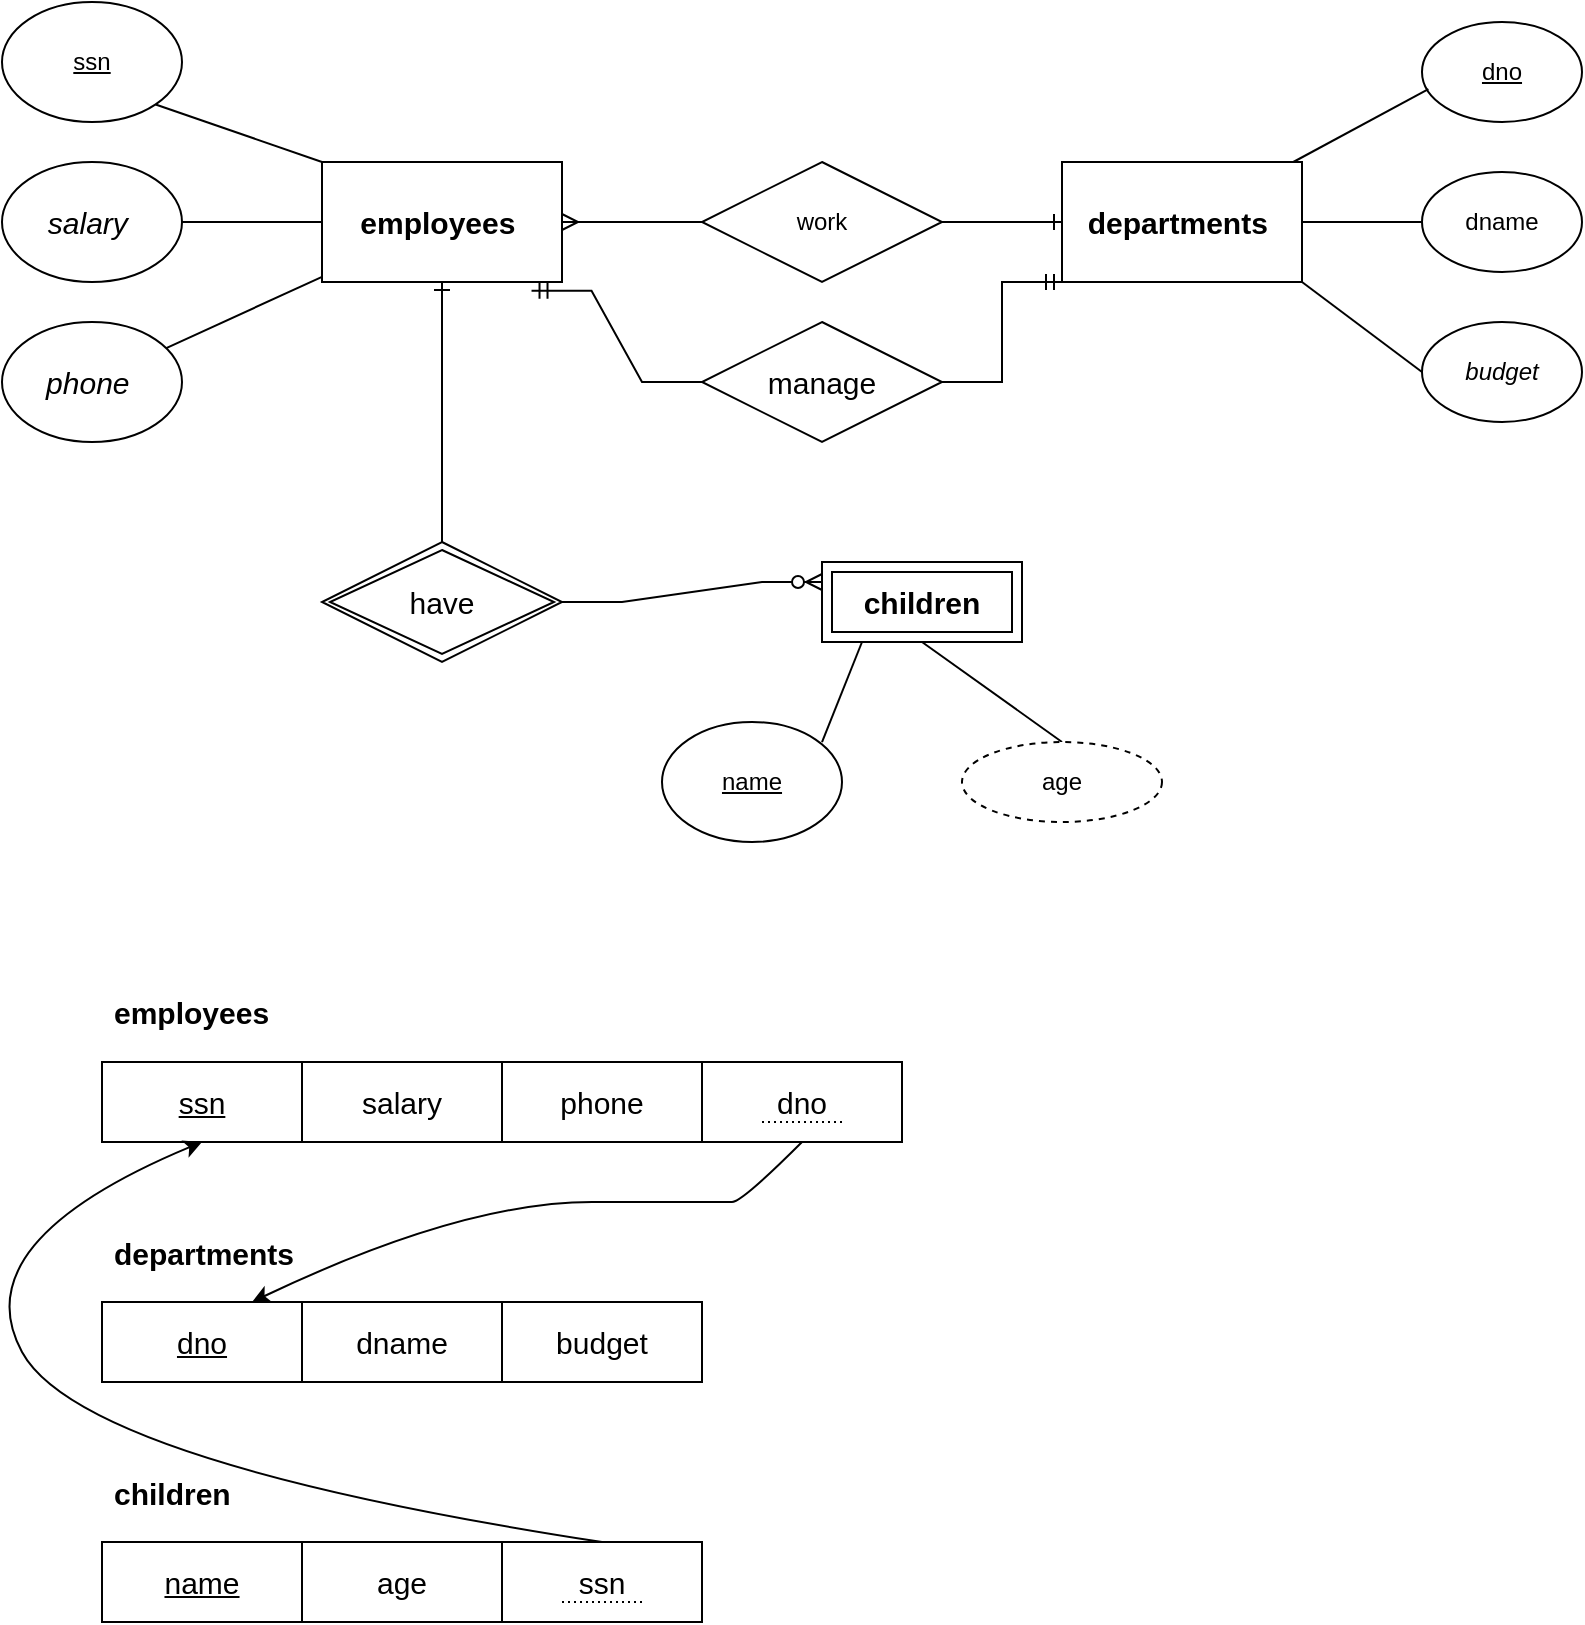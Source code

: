 <mxfile version="20.2.7" type="github" pages="2">
  <diagram id="R2lEEEUBdFMjLlhIrx00" name="ex1">
    <mxGraphModel dx="994" dy="564" grid="1" gridSize="10" guides="1" tooltips="1" connect="1" arrows="1" fold="1" page="1" pageScale="1" pageWidth="850" pageHeight="1100" math="0" shadow="0" extFonts="Permanent Marker^https://fonts.googleapis.com/css?family=Permanent+Marker">
      <root>
        <mxCell id="0" />
        <mxCell id="1" parent="0" />
        <mxCell id="hV3xY0OW3KjCZ-4YezjG-1" value="&lt;span style=&quot;box-sizing: inherit; font-weight: 700; font-family: Muli, sans-serif; font-size: 15px; text-align: justify; background-color: rgb(255, 255, 255);&quot;&gt;employees&lt;/span&gt;&lt;span style=&quot;font-family: Muli, sans-serif; font-size: 15px; text-align: justify; background-color: rgb(255, 255, 255);&quot;&gt;&amp;nbsp;&lt;/span&gt;" style="rounded=0;whiteSpace=wrap;html=1;" parent="1" vertex="1">
          <mxGeometry x="190" y="110" width="120" height="60" as="geometry" />
        </mxCell>
        <mxCell id="hV3xY0OW3KjCZ-4YezjG-2" value="&lt;em style=&quot;box-sizing: inherit; font-family: Muli, sans-serif; font-size: 15px; text-align: justify; background-color: rgb(255, 255, 255);&quot;&gt;salary&amp;nbsp;&lt;/em&gt;" style="ellipse;whiteSpace=wrap;html=1;" parent="1" vertex="1">
          <mxGeometry x="30" y="110" width="90" height="60" as="geometry" />
        </mxCell>
        <mxCell id="hV3xY0OW3KjCZ-4YezjG-3" value="&lt;u&gt;ssn&lt;/u&gt;" style="ellipse;whiteSpace=wrap;html=1;" parent="1" vertex="1">
          <mxGeometry x="30" y="30" width="90" height="60" as="geometry" />
        </mxCell>
        <mxCell id="hV3xY0OW3KjCZ-4YezjG-4" value="&lt;em style=&quot;box-sizing: inherit; font-family: Muli, sans-serif; font-size: 15px; text-align: justify; background-color: rgb(255, 255, 255);&quot;&gt;phone&amp;nbsp;&lt;/em&gt;" style="ellipse;whiteSpace=wrap;html=1;" parent="1" vertex="1">
          <mxGeometry x="30" y="190" width="90" height="60" as="geometry" />
        </mxCell>
        <mxCell id="hV3xY0OW3KjCZ-4YezjG-10" value="&lt;span style=&quot;box-sizing: inherit; font-weight: 700; font-family: Muli, sans-serif; font-size: 15px; text-align: justify; background-color: rgb(255, 255, 255);&quot;&gt;departments&lt;/span&gt;&lt;em style=&quot;box-sizing: inherit; font-family: Muli, sans-serif; font-size: 15px; text-align: justify; background-color: rgb(255, 255, 255);&quot;&gt;&amp;nbsp;&lt;/em&gt;" style="rounded=0;whiteSpace=wrap;html=1;" parent="1" vertex="1">
          <mxGeometry x="560" y="110" width="120" height="60" as="geometry" />
        </mxCell>
        <mxCell id="hV3xY0OW3KjCZ-4YezjG-11" value="&lt;u&gt;dno&lt;/u&gt;" style="ellipse;whiteSpace=wrap;html=1;" parent="1" vertex="1">
          <mxGeometry x="740" y="40" width="80" height="50" as="geometry" />
        </mxCell>
        <mxCell id="hV3xY0OW3KjCZ-4YezjG-12" value="dname" style="ellipse;whiteSpace=wrap;html=1;" parent="1" vertex="1">
          <mxGeometry x="740" y="115" width="80" height="50" as="geometry" />
        </mxCell>
        <mxCell id="hV3xY0OW3KjCZ-4YezjG-13" value="&lt;em style=&quot;box-sizing: inherit; font-family: Muli, sans-serif; text-align: justify; background-color: rgb(255, 255, 255);&quot;&gt;&lt;font style=&quot;font-size: 12px;&quot;&gt;budget&lt;/font&gt;&lt;/em&gt;" style="ellipse;whiteSpace=wrap;html=1;" parent="1" vertex="1">
          <mxGeometry x="740" y="190" width="80" height="50" as="geometry" />
        </mxCell>
        <mxCell id="hV3xY0OW3KjCZ-4YezjG-14" value="" style="endArrow=none;html=1;rounded=0;exitX=1;exitY=1;exitDx=0;exitDy=0;entryX=0;entryY=0;entryDx=0;entryDy=0;" parent="1" source="hV3xY0OW3KjCZ-4YezjG-3" target="hV3xY0OW3KjCZ-4YezjG-1" edge="1">
          <mxGeometry width="50" height="50" relative="1" as="geometry">
            <mxPoint x="160" y="130" as="sourcePoint" />
            <mxPoint x="210" y="80" as="targetPoint" />
          </mxGeometry>
        </mxCell>
        <mxCell id="hV3xY0OW3KjCZ-4YezjG-15" value="" style="endArrow=none;html=1;rounded=0;exitX=1;exitY=0.5;exitDx=0;exitDy=0;entryX=0;entryY=0.5;entryDx=0;entryDy=0;" parent="1" source="hV3xY0OW3KjCZ-4YezjG-2" target="hV3xY0OW3KjCZ-4YezjG-1" edge="1">
          <mxGeometry width="50" height="50" relative="1" as="geometry">
            <mxPoint x="380" y="310" as="sourcePoint" />
            <mxPoint x="430" y="260" as="targetPoint" />
          </mxGeometry>
        </mxCell>
        <mxCell id="hV3xY0OW3KjCZ-4YezjG-16" value="" style="endArrow=none;html=1;rounded=0;" parent="1" source="hV3xY0OW3KjCZ-4YezjG-4" target="hV3xY0OW3KjCZ-4YezjG-1" edge="1">
          <mxGeometry width="50" height="50" relative="1" as="geometry">
            <mxPoint x="380" y="310" as="sourcePoint" />
            <mxPoint x="430" y="260" as="targetPoint" />
          </mxGeometry>
        </mxCell>
        <mxCell id="hV3xY0OW3KjCZ-4YezjG-17" value="" style="endArrow=none;html=1;rounded=0;entryX=0.04;entryY=0.672;entryDx=0;entryDy=0;entryPerimeter=0;" parent="1" source="hV3xY0OW3KjCZ-4YezjG-10" target="hV3xY0OW3KjCZ-4YezjG-11" edge="1">
          <mxGeometry width="50" height="50" relative="1" as="geometry">
            <mxPoint x="380" y="310" as="sourcePoint" />
            <mxPoint x="430" y="260" as="targetPoint" />
          </mxGeometry>
        </mxCell>
        <mxCell id="hV3xY0OW3KjCZ-4YezjG-18" value="" style="endArrow=none;html=1;rounded=0;entryX=1;entryY=0.5;entryDx=0;entryDy=0;exitX=0;exitY=0.5;exitDx=0;exitDy=0;" parent="1" source="hV3xY0OW3KjCZ-4YezjG-12" target="hV3xY0OW3KjCZ-4YezjG-10" edge="1">
          <mxGeometry width="50" height="50" relative="1" as="geometry">
            <mxPoint x="380" y="310" as="sourcePoint" />
            <mxPoint x="430" y="260" as="targetPoint" />
          </mxGeometry>
        </mxCell>
        <mxCell id="hV3xY0OW3KjCZ-4YezjG-19" value="" style="endArrow=none;html=1;rounded=0;exitX=1;exitY=1;exitDx=0;exitDy=0;entryX=0;entryY=0.5;entryDx=0;entryDy=0;" parent="1" source="hV3xY0OW3KjCZ-4YezjG-10" target="hV3xY0OW3KjCZ-4YezjG-13" edge="1">
          <mxGeometry width="50" height="50" relative="1" as="geometry">
            <mxPoint x="380" y="310" as="sourcePoint" />
            <mxPoint x="430" y="260" as="targetPoint" />
          </mxGeometry>
        </mxCell>
        <mxCell id="hV3xY0OW3KjCZ-4YezjG-24" value="&lt;u&gt;name&lt;/u&gt;" style="ellipse;whiteSpace=wrap;html=1;fontSize=12;" parent="1" vertex="1">
          <mxGeometry x="360" y="390" width="90" height="60" as="geometry" />
        </mxCell>
        <mxCell id="hV3xY0OW3KjCZ-4YezjG-27" value="" style="endArrow=none;html=1;rounded=0;fontSize=12;exitX=0.889;exitY=0.167;exitDx=0;exitDy=0;exitPerimeter=0;entryX=0.25;entryY=1;entryDx=0;entryDy=0;" parent="1" source="hV3xY0OW3KjCZ-4YezjG-24" edge="1">
          <mxGeometry width="50" height="50" relative="1" as="geometry">
            <mxPoint x="310" y="390" as="sourcePoint" />
            <mxPoint x="460" y="350" as="targetPoint" />
          </mxGeometry>
        </mxCell>
        <mxCell id="hV3xY0OW3KjCZ-4YezjG-28" value="" style="endArrow=none;html=1;rounded=0;fontSize=12;entryX=0.5;entryY=1;entryDx=0;entryDy=0;exitX=0.5;exitY=0;exitDx=0;exitDy=0;" parent="1" source="hV3xY0OW3KjCZ-4YezjG-32" edge="1">
          <mxGeometry width="50" height="50" relative="1" as="geometry">
            <mxPoint x="412.86" y="380.034" as="sourcePoint" />
            <mxPoint x="490" y="350" as="targetPoint" />
          </mxGeometry>
        </mxCell>
        <mxCell id="hV3xY0OW3KjCZ-4YezjG-32" value="age" style="ellipse;whiteSpace=wrap;html=1;align=center;dashed=1;fontSize=12;" parent="1" vertex="1">
          <mxGeometry x="510" y="400" width="100" height="40" as="geometry" />
        </mxCell>
        <mxCell id="9aeVvAgDVQ5U01HIMGX4-3" value="&lt;font style=&quot;vertical-align: inherit;&quot;&gt;&lt;font style=&quot;vertical-align: inherit;&quot;&gt;work&lt;/font&gt;&lt;/font&gt;" style="shape=rhombus;perimeter=rhombusPerimeter;whiteSpace=wrap;html=1;align=center;" parent="1" vertex="1">
          <mxGeometry x="380" y="110" width="120" height="60" as="geometry" />
        </mxCell>
        <mxCell id="9aeVvAgDVQ5U01HIMGX4-12" value="" style="edgeStyle=entityRelationEdgeStyle;fontSize=12;html=1;endArrow=ERzeroToMany;endFill=1;rounded=0;exitX=1;exitY=0.5;exitDx=0;exitDy=0;entryX=0;entryY=0.25;entryDx=0;entryDy=0;" parent="1" target="9aeVvAgDVQ5U01HIMGX4-20" edge="1">
          <mxGeometry width="100" height="100" relative="1" as="geometry">
            <mxPoint x="310" y="330" as="sourcePoint" />
            <mxPoint x="430" y="320" as="targetPoint" />
          </mxGeometry>
        </mxCell>
        <mxCell id="9aeVvAgDVQ5U01HIMGX4-13" value="manage" style="shape=rhombus;perimeter=rhombusPerimeter;whiteSpace=wrap;html=1;align=center;fontSize=15;" parent="1" vertex="1">
          <mxGeometry x="380" y="190" width="120" height="60" as="geometry" />
        </mxCell>
        <mxCell id="9aeVvAgDVQ5U01HIMGX4-14" value="" style="edgeStyle=entityRelationEdgeStyle;fontSize=12;html=1;endArrow=ERmandOne;rounded=0;entryX=0.873;entryY=1.073;entryDx=0;entryDy=0;entryPerimeter=0;exitX=0;exitY=0.5;exitDx=0;exitDy=0;" parent="1" source="9aeVvAgDVQ5U01HIMGX4-13" target="hV3xY0OW3KjCZ-4YezjG-1" edge="1">
          <mxGeometry width="100" height="100" relative="1" as="geometry">
            <mxPoint x="370" y="330" as="sourcePoint" />
            <mxPoint x="470" y="230" as="targetPoint" />
          </mxGeometry>
        </mxCell>
        <mxCell id="9aeVvAgDVQ5U01HIMGX4-15" value="" style="edgeStyle=entityRelationEdgeStyle;fontSize=12;html=1;endArrow=ERmandOne;rounded=0;entryX=0;entryY=1;entryDx=0;entryDy=0;exitX=1;exitY=0.5;exitDx=0;exitDy=0;" parent="1" source="9aeVvAgDVQ5U01HIMGX4-13" target="hV3xY0OW3KjCZ-4YezjG-10" edge="1">
          <mxGeometry width="100" height="100" relative="1" as="geometry">
            <mxPoint x="370" y="330" as="sourcePoint" />
            <mxPoint x="470" y="230" as="targetPoint" />
          </mxGeometry>
        </mxCell>
        <mxCell id="9aeVvAgDVQ5U01HIMGX4-17" value="have" style="shape=rhombus;double=1;perimeter=rhombusPerimeter;whiteSpace=wrap;html=1;align=center;fontSize=15;" parent="1" vertex="1">
          <mxGeometry x="190" y="300" width="120" height="60" as="geometry" />
        </mxCell>
        <mxCell id="9aeVvAgDVQ5U01HIMGX4-20" value="&lt;b&gt;children&lt;/b&gt;" style="shape=ext;margin=3;double=1;whiteSpace=wrap;html=1;align=center;fontSize=15;" parent="1" vertex="1">
          <mxGeometry x="440" y="310" width="100" height="40" as="geometry" />
        </mxCell>
        <mxCell id="9aeVvAgDVQ5U01HIMGX4-21" value="" style="edgeStyle=entityRelationEdgeStyle;fontSize=12;html=1;endArrow=ERone;endFill=1;rounded=0;entryX=0;entryY=0.5;entryDx=0;entryDy=0;exitX=1;exitY=0.5;exitDx=0;exitDy=0;" parent="1" source="9aeVvAgDVQ5U01HIMGX4-3" target="hV3xY0OW3KjCZ-4YezjG-10" edge="1">
          <mxGeometry width="100" height="100" relative="1" as="geometry">
            <mxPoint x="380" y="140" as="sourcePoint" />
            <mxPoint x="480" y="90" as="targetPoint" />
          </mxGeometry>
        </mxCell>
        <mxCell id="9aeVvAgDVQ5U01HIMGX4-22" value="" style="edgeStyle=entityRelationEdgeStyle;fontSize=12;html=1;endArrow=ERmany;rounded=0;entryX=1;entryY=0.5;entryDx=0;entryDy=0;exitX=0;exitY=0.5;exitDx=0;exitDy=0;" parent="1" source="9aeVvAgDVQ5U01HIMGX4-3" target="hV3xY0OW3KjCZ-4YezjG-1" edge="1">
          <mxGeometry width="100" height="100" relative="1" as="geometry">
            <mxPoint x="370" y="220" as="sourcePoint" />
            <mxPoint x="470" y="120" as="targetPoint" />
          </mxGeometry>
        </mxCell>
        <mxCell id="9aeVvAgDVQ5U01HIMGX4-23" value="&lt;u&gt;ssn&lt;/u&gt;" style="whiteSpace=wrap;html=1;align=center;fontSize=15;" parent="1" vertex="1">
          <mxGeometry x="80" y="560" width="100" height="40" as="geometry" />
        </mxCell>
        <mxCell id="9aeVvAgDVQ5U01HIMGX4-24" value="phone" style="whiteSpace=wrap;html=1;align=center;fontSize=15;" parent="1" vertex="1">
          <mxGeometry x="280" y="560" width="100" height="40" as="geometry" />
        </mxCell>
        <mxCell id="9aeVvAgDVQ5U01HIMGX4-26" value="budget" style="whiteSpace=wrap;html=1;align=center;fontSize=15;" parent="1" vertex="1">
          <mxGeometry x="280" y="680" width="100" height="40" as="geometry" />
        </mxCell>
        <mxCell id="9aeVvAgDVQ5U01HIMGX4-27" value="dname" style="whiteSpace=wrap;html=1;align=center;fontSize=15;" parent="1" vertex="1">
          <mxGeometry x="180" y="680" width="100" height="40" as="geometry" />
        </mxCell>
        <mxCell id="9aeVvAgDVQ5U01HIMGX4-28" value="&lt;u&gt;dno&lt;/u&gt;" style="whiteSpace=wrap;html=1;align=center;fontSize=15;" parent="1" vertex="1">
          <mxGeometry x="80" y="680" width="100" height="40" as="geometry" />
        </mxCell>
        <mxCell id="9aeVvAgDVQ5U01HIMGX4-29" value="salary" style="whiteSpace=wrap;html=1;align=center;fontSize=15;" parent="1" vertex="1">
          <mxGeometry x="180" y="560" width="100" height="40" as="geometry" />
        </mxCell>
        <mxCell id="9aeVvAgDVQ5U01HIMGX4-30" value="dno" style="whiteSpace=wrap;html=1;align=center;fontSize=15;" parent="1" vertex="1">
          <mxGeometry x="380" y="560" width="100" height="40" as="geometry" />
        </mxCell>
        <mxCell id="9aeVvAgDVQ5U01HIMGX4-35" value="employees " style="text;strokeColor=none;fillColor=none;spacingLeft=4;spacingRight=4;overflow=hidden;rotatable=0;points=[[0,0.5],[1,0.5]];portConstraint=eastwest;fontSize=15;fontStyle=1" parent="1" vertex="1">
          <mxGeometry x="80" y="520" width="100" height="30" as="geometry" />
        </mxCell>
        <mxCell id="9aeVvAgDVQ5U01HIMGX4-43" value="" style="endArrow=none;html=1;rounded=0;dashed=1;dashPattern=1 2;fontSize=15;" parent="1" edge="1">
          <mxGeometry relative="1" as="geometry">
            <mxPoint x="410" y="590" as="sourcePoint" />
            <mxPoint x="450" y="590" as="targetPoint" />
          </mxGeometry>
        </mxCell>
        <mxCell id="9aeVvAgDVQ5U01HIMGX4-44" value="" style="resizable=0;html=1;align=right;verticalAlign=bottom;fontSize=15;" parent="9aeVvAgDVQ5U01HIMGX4-43" connectable="0" vertex="1">
          <mxGeometry x="1" relative="1" as="geometry" />
        </mxCell>
        <mxCell id="9aeVvAgDVQ5U01HIMGX4-46" value="departments " style="text;strokeColor=none;fillColor=none;align=left;verticalAlign=middle;spacingLeft=4;spacingRight=4;overflow=hidden;points=[[0,0.5],[1,0.5]];portConstraint=eastwest;rotatable=0;fontSize=15;fontStyle=1" parent="1" vertex="1">
          <mxGeometry x="80" y="640" width="110" height="30" as="geometry" />
        </mxCell>
        <mxCell id="9aeVvAgDVQ5U01HIMGX4-52" value="ssn" style="whiteSpace=wrap;html=1;align=center;fontSize=15;" parent="1" vertex="1">
          <mxGeometry x="280" y="800" width="100" height="40" as="geometry" />
        </mxCell>
        <mxCell id="9aeVvAgDVQ5U01HIMGX4-53" value="age" style="whiteSpace=wrap;html=1;align=center;fontSize=15;" parent="1" vertex="1">
          <mxGeometry x="180" y="800" width="100" height="40" as="geometry" />
        </mxCell>
        <mxCell id="9aeVvAgDVQ5U01HIMGX4-54" value="&lt;u&gt;name&lt;/u&gt;" style="whiteSpace=wrap;html=1;align=center;fontSize=15;" parent="1" vertex="1">
          <mxGeometry x="80" y="800" width="100" height="40" as="geometry" />
        </mxCell>
        <mxCell id="9aeVvAgDVQ5U01HIMGX4-56" value="children" style="text;strokeColor=none;fillColor=none;align=left;verticalAlign=middle;spacingLeft=4;spacingRight=4;overflow=hidden;points=[[0,0.5],[1,0.5]];portConstraint=eastwest;rotatable=0;fontSize=15;fontStyle=1" parent="1" vertex="1">
          <mxGeometry x="80" y="760" width="110" height="30" as="geometry" />
        </mxCell>
        <mxCell id="9aeVvAgDVQ5U01HIMGX4-57" value="" style="endArrow=none;html=1;rounded=0;dashed=1;dashPattern=1 2;fontSize=15;" parent="1" edge="1">
          <mxGeometry relative="1" as="geometry">
            <mxPoint x="420" y="600" as="sourcePoint" />
            <mxPoint x="460" y="600" as="targetPoint" />
          </mxGeometry>
        </mxCell>
        <mxCell id="9aeVvAgDVQ5U01HIMGX4-58" value="" style="resizable=0;html=1;align=right;verticalAlign=bottom;fontSize=15;" parent="9aeVvAgDVQ5U01HIMGX4-57" connectable="0" vertex="1">
          <mxGeometry x="1" relative="1" as="geometry" />
        </mxCell>
        <mxCell id="9aeVvAgDVQ5U01HIMGX4-61" value="" style="endArrow=none;html=1;rounded=0;dashed=1;dashPattern=1 2;fontSize=15;" parent="1" edge="1">
          <mxGeometry relative="1" as="geometry">
            <mxPoint x="310" y="830" as="sourcePoint" />
            <mxPoint x="350" y="830" as="targetPoint" />
          </mxGeometry>
        </mxCell>
        <mxCell id="9aeVvAgDVQ5U01HIMGX4-63" value="" style="curved=1;endArrow=classic;html=1;rounded=0;fontSize=15;exitX=0.5;exitY=0;exitDx=0;exitDy=0;entryX=0.5;entryY=1;entryDx=0;entryDy=0;" parent="1" source="9aeVvAgDVQ5U01HIMGX4-52" target="9aeVvAgDVQ5U01HIMGX4-23" edge="1">
          <mxGeometry width="50" height="50" relative="1" as="geometry">
            <mxPoint x="390" y="750" as="sourcePoint" />
            <mxPoint x="440" y="700" as="targetPoint" />
            <Array as="points">
              <mxPoint x="70" y="760" />
              <mxPoint x="10" y="650" />
            </Array>
          </mxGeometry>
        </mxCell>
        <mxCell id="9aeVvAgDVQ5U01HIMGX4-64" value="" style="curved=1;endArrow=classic;html=1;rounded=0;fontSize=15;exitX=0.5;exitY=1;exitDx=0;exitDy=0;entryX=0.75;entryY=0;entryDx=0;entryDy=0;" parent="1" source="9aeVvAgDVQ5U01HIMGX4-30" target="9aeVvAgDVQ5U01HIMGX4-28" edge="1">
          <mxGeometry width="50" height="50" relative="1" as="geometry">
            <mxPoint x="410" y="800" as="sourcePoint" />
            <mxPoint x="460" y="750" as="targetPoint" />
            <Array as="points">
              <mxPoint x="400" y="630" />
              <mxPoint x="390" y="630" />
              <mxPoint x="260" y="630" />
            </Array>
          </mxGeometry>
        </mxCell>
        <mxCell id="jINLZMvxXpA43oedMQTN-1" value="" style="fontSize=12;html=1;endArrow=ERone;endFill=1;rounded=0;exitX=0.5;exitY=0;exitDx=0;exitDy=0;entryX=0.5;entryY=1;entryDx=0;entryDy=0;" edge="1" parent="1" source="9aeVvAgDVQ5U01HIMGX4-17" target="hV3xY0OW3KjCZ-4YezjG-1">
          <mxGeometry width="100" height="100" relative="1" as="geometry">
            <mxPoint x="370" y="340" as="sourcePoint" />
            <mxPoint x="470" y="240" as="targetPoint" />
          </mxGeometry>
        </mxCell>
      </root>
    </mxGraphModel>
  </diagram>
  <diagram id="zo1FMkvLRiDInPP8DJfZ" name="ex2">
    <mxGraphModel dx="994" dy="564" grid="1" gridSize="10" guides="1" tooltips="1" connect="1" arrows="1" fold="1" page="1" pageScale="1" pageWidth="827" pageHeight="1169" math="0" shadow="0">
      <root>
        <mxCell id="0" />
        <mxCell id="1" parent="0" />
        <mxCell id="hSBPCJvORiMNgb-6Grtc-1" value="ENROLL " style="shape=table;startSize=30;container=1;collapsible=1;childLayout=tableLayout;fixedRows=1;rowLines=0;fontStyle=1;align=center;resizeLast=1;fontSize=15;" parent="1" vertex="1">
          <mxGeometry x="40" y="40" width="180" height="160" as="geometry" />
        </mxCell>
        <mxCell id="hSBPCJvORiMNgb-6Grtc-2" value="" style="shape=tableRow;horizontal=0;startSize=0;swimlaneHead=0;swimlaneBody=0;fillColor=none;collapsible=0;dropTarget=0;points=[[0,0.5],[1,0.5]];portConstraint=eastwest;top=0;left=0;right=0;bottom=0;fontSize=15;" parent="hSBPCJvORiMNgb-6Grtc-1" vertex="1">
          <mxGeometry y="30" width="180" height="30" as="geometry" />
        </mxCell>
        <mxCell id="hSBPCJvORiMNgb-6Grtc-3" value="PK,FK1" style="shape=partialRectangle;connectable=0;fillColor=none;top=0;left=0;bottom=0;right=0;fontStyle=1;overflow=hidden;fontSize=15;" parent="hSBPCJvORiMNgb-6Grtc-2" vertex="1">
          <mxGeometry width="60" height="30" as="geometry">
            <mxRectangle width="60" height="30" as="alternateBounds" />
          </mxGeometry>
        </mxCell>
        <mxCell id="hSBPCJvORiMNgb-6Grtc-4" value="SSN" style="shape=partialRectangle;connectable=0;fillColor=none;top=0;left=0;bottom=0;right=0;align=left;spacingLeft=6;fontStyle=5;overflow=hidden;fontSize=15;" parent="hSBPCJvORiMNgb-6Grtc-2" vertex="1">
          <mxGeometry x="60" width="120" height="30" as="geometry">
            <mxRectangle width="120" height="30" as="alternateBounds" />
          </mxGeometry>
        </mxCell>
        <mxCell id="hSBPCJvORiMNgb-6Grtc-5" value="" style="shape=tableRow;horizontal=0;startSize=0;swimlaneHead=0;swimlaneBody=0;fillColor=none;collapsible=0;dropTarget=0;points=[[0,0.5],[1,0.5]];portConstraint=eastwest;top=0;left=0;right=0;bottom=1;fontSize=15;" parent="hSBPCJvORiMNgb-6Grtc-1" vertex="1">
          <mxGeometry y="60" width="180" height="30" as="geometry" />
        </mxCell>
        <mxCell id="hSBPCJvORiMNgb-6Grtc-6" value="" style="shape=partialRectangle;connectable=0;fillColor=none;top=0;left=0;bottom=0;right=0;fontStyle=1;overflow=hidden;fontSize=15;" parent="hSBPCJvORiMNgb-6Grtc-5" vertex="1">
          <mxGeometry width="60" height="30" as="geometry">
            <mxRectangle width="60" height="30" as="alternateBounds" />
          </mxGeometry>
        </mxCell>
        <mxCell id="hSBPCJvORiMNgb-6Grtc-7" value="Course" style="shape=partialRectangle;connectable=0;fillColor=none;top=0;left=0;bottom=0;right=0;align=left;spacingLeft=6;fontStyle=5;overflow=hidden;fontSize=15;" parent="hSBPCJvORiMNgb-6Grtc-5" vertex="1">
          <mxGeometry x="60" width="120" height="30" as="geometry">
            <mxRectangle width="120" height="30" as="alternateBounds" />
          </mxGeometry>
        </mxCell>
        <mxCell id="hSBPCJvORiMNgb-6Grtc-8" value="" style="shape=tableRow;horizontal=0;startSize=0;swimlaneHead=0;swimlaneBody=0;fillColor=none;collapsible=0;dropTarget=0;points=[[0,0.5],[1,0.5]];portConstraint=eastwest;top=0;left=0;right=0;bottom=0;fontSize=15;" parent="hSBPCJvORiMNgb-6Grtc-1" vertex="1">
          <mxGeometry y="90" width="180" height="30" as="geometry" />
        </mxCell>
        <mxCell id="hSBPCJvORiMNgb-6Grtc-9" value="" style="shape=partialRectangle;connectable=0;fillColor=none;top=0;left=0;bottom=0;right=0;editable=1;overflow=hidden;fontSize=15;" parent="hSBPCJvORiMNgb-6Grtc-8" vertex="1">
          <mxGeometry width="60" height="30" as="geometry">
            <mxRectangle width="60" height="30" as="alternateBounds" />
          </mxGeometry>
        </mxCell>
        <mxCell id="hSBPCJvORiMNgb-6Grtc-10" value="Quarter" style="shape=partialRectangle;connectable=0;fillColor=none;top=0;left=0;bottom=0;right=0;align=left;spacingLeft=6;overflow=hidden;fontSize=15;" parent="hSBPCJvORiMNgb-6Grtc-8" vertex="1">
          <mxGeometry x="60" width="120" height="30" as="geometry">
            <mxRectangle width="120" height="30" as="alternateBounds" />
          </mxGeometry>
        </mxCell>
        <mxCell id="hSBPCJvORiMNgb-6Grtc-11" value="" style="shape=tableRow;horizontal=0;startSize=0;swimlaneHead=0;swimlaneBody=0;fillColor=none;collapsible=0;dropTarget=0;points=[[0,0.5],[1,0.5]];portConstraint=eastwest;top=0;left=0;right=0;bottom=0;fontSize=15;" parent="hSBPCJvORiMNgb-6Grtc-1" vertex="1">
          <mxGeometry y="120" width="180" height="30" as="geometry" />
        </mxCell>
        <mxCell id="hSBPCJvORiMNgb-6Grtc-12" value="" style="shape=partialRectangle;connectable=0;fillColor=none;top=0;left=0;bottom=0;right=0;editable=1;overflow=hidden;fontSize=15;" parent="hSBPCJvORiMNgb-6Grtc-11" vertex="1">
          <mxGeometry width="60" height="30" as="geometry">
            <mxRectangle width="60" height="30" as="alternateBounds" />
          </mxGeometry>
        </mxCell>
        <mxCell id="hSBPCJvORiMNgb-6Grtc-13" value="Grade" style="shape=partialRectangle;connectable=0;fillColor=none;top=0;left=0;bottom=0;right=0;align=left;spacingLeft=6;overflow=hidden;fontSize=15;" parent="hSBPCJvORiMNgb-6Grtc-11" vertex="1">
          <mxGeometry x="60" width="120" height="30" as="geometry">
            <mxRectangle width="120" height="30" as="alternateBounds" />
          </mxGeometry>
        </mxCell>
        <mxCell id="hSBPCJvORiMNgb-6Grtc-14" value="COURSE " style="shape=table;startSize=30;container=1;collapsible=1;childLayout=tableLayout;fixedRows=1;rowLines=0;fontStyle=1;align=center;resizeLast=1;fontSize=15;" parent="1" vertex="1">
          <mxGeometry x="310" y="40" width="180" height="160" as="geometry" />
        </mxCell>
        <mxCell id="hSBPCJvORiMNgb-6Grtc-15" value="" style="shape=tableRow;horizontal=0;startSize=0;swimlaneHead=0;swimlaneBody=0;fillColor=none;collapsible=0;dropTarget=0;points=[[0,0.5],[1,0.5]];portConstraint=eastwest;top=0;left=0;right=0;bottom=0;fontSize=15;" parent="hSBPCJvORiMNgb-6Grtc-14" vertex="1">
          <mxGeometry y="30" width="180" height="30" as="geometry" />
        </mxCell>
        <mxCell id="hSBPCJvORiMNgb-6Grtc-16" value="PK" style="shape=partialRectangle;connectable=0;fillColor=none;top=0;left=0;bottom=0;right=0;fontStyle=1;overflow=hidden;fontSize=15;" parent="hSBPCJvORiMNgb-6Grtc-15" vertex="1">
          <mxGeometry width="60" height="30" as="geometry">
            <mxRectangle width="60" height="30" as="alternateBounds" />
          </mxGeometry>
        </mxCell>
        <mxCell id="hSBPCJvORiMNgb-6Grtc-17" value="Course" style="shape=partialRectangle;connectable=0;fillColor=none;top=0;left=0;bottom=0;right=0;align=left;spacingLeft=6;fontStyle=5;overflow=hidden;fontSize=15;" parent="hSBPCJvORiMNgb-6Grtc-15" vertex="1">
          <mxGeometry x="60" width="120" height="30" as="geometry">
            <mxRectangle width="120" height="30" as="alternateBounds" />
          </mxGeometry>
        </mxCell>
        <mxCell id="hSBPCJvORiMNgb-6Grtc-18" value="" style="shape=tableRow;horizontal=0;startSize=0;swimlaneHead=0;swimlaneBody=0;fillColor=none;collapsible=0;dropTarget=0;points=[[0,0.5],[1,0.5]];portConstraint=eastwest;top=0;left=0;right=0;bottom=1;fontSize=15;" parent="hSBPCJvORiMNgb-6Grtc-14" vertex="1">
          <mxGeometry y="60" width="180" height="30" as="geometry" />
        </mxCell>
        <mxCell id="hSBPCJvORiMNgb-6Grtc-19" value="" style="shape=partialRectangle;connectable=0;fillColor=none;top=0;left=0;bottom=0;right=0;fontStyle=1;overflow=hidden;fontSize=15;" parent="hSBPCJvORiMNgb-6Grtc-18" vertex="1">
          <mxGeometry width="60" height="30" as="geometry">
            <mxRectangle width="60" height="30" as="alternateBounds" />
          </mxGeometry>
        </mxCell>
        <mxCell id="hSBPCJvORiMNgb-6Grtc-20" value="" style="shape=partialRectangle;connectable=0;fillColor=none;top=0;left=0;bottom=0;right=0;align=left;spacingLeft=6;fontStyle=5;overflow=hidden;fontSize=15;" parent="hSBPCJvORiMNgb-6Grtc-18" vertex="1">
          <mxGeometry x="60" width="120" height="30" as="geometry">
            <mxRectangle width="120" height="30" as="alternateBounds" />
          </mxGeometry>
        </mxCell>
        <mxCell id="hSBPCJvORiMNgb-6Grtc-21" value="" style="shape=tableRow;horizontal=0;startSize=0;swimlaneHead=0;swimlaneBody=0;fillColor=none;collapsible=0;dropTarget=0;points=[[0,0.5],[1,0.5]];portConstraint=eastwest;top=0;left=0;right=0;bottom=0;fontSize=15;" parent="hSBPCJvORiMNgb-6Grtc-14" vertex="1">
          <mxGeometry y="90" width="180" height="30" as="geometry" />
        </mxCell>
        <mxCell id="hSBPCJvORiMNgb-6Grtc-22" value="" style="shape=partialRectangle;connectable=0;fillColor=none;top=0;left=0;bottom=0;right=0;editable=1;overflow=hidden;fontSize=15;" parent="hSBPCJvORiMNgb-6Grtc-21" vertex="1">
          <mxGeometry width="60" height="30" as="geometry">
            <mxRectangle width="60" height="30" as="alternateBounds" />
          </mxGeometry>
        </mxCell>
        <mxCell id="hSBPCJvORiMNgb-6Grtc-23" value="Cname" style="shape=partialRectangle;connectable=0;fillColor=none;top=0;left=0;bottom=0;right=0;align=left;spacingLeft=6;overflow=hidden;fontSize=15;" parent="hSBPCJvORiMNgb-6Grtc-21" vertex="1">
          <mxGeometry x="60" width="120" height="30" as="geometry">
            <mxRectangle width="120" height="30" as="alternateBounds" />
          </mxGeometry>
        </mxCell>
        <mxCell id="hSBPCJvORiMNgb-6Grtc-24" value="" style="shape=tableRow;horizontal=0;startSize=0;swimlaneHead=0;swimlaneBody=0;fillColor=none;collapsible=0;dropTarget=0;points=[[0,0.5],[1,0.5]];portConstraint=eastwest;top=0;left=0;right=0;bottom=0;fontSize=15;" parent="hSBPCJvORiMNgb-6Grtc-14" vertex="1">
          <mxGeometry y="120" width="180" height="30" as="geometry" />
        </mxCell>
        <mxCell id="hSBPCJvORiMNgb-6Grtc-25" value="" style="shape=partialRectangle;connectable=0;fillColor=none;top=0;left=0;bottom=0;right=0;editable=1;overflow=hidden;fontSize=15;" parent="hSBPCJvORiMNgb-6Grtc-24" vertex="1">
          <mxGeometry width="60" height="30" as="geometry">
            <mxRectangle width="60" height="30" as="alternateBounds" />
          </mxGeometry>
        </mxCell>
        <mxCell id="hSBPCJvORiMNgb-6Grtc-26" value="Dept" style="shape=partialRectangle;connectable=0;fillColor=none;top=0;left=0;bottom=0;right=0;align=left;spacingLeft=6;overflow=hidden;fontSize=15;" parent="hSBPCJvORiMNgb-6Grtc-24" vertex="1">
          <mxGeometry x="60" width="120" height="30" as="geometry">
            <mxRectangle width="120" height="30" as="alternateBounds" />
          </mxGeometry>
        </mxCell>
        <mxCell id="hSBPCJvORiMNgb-6Grtc-27" value="STUDENT " style="shape=table;startSize=30;container=1;collapsible=1;childLayout=tableLayout;fixedRows=1;rowLines=0;fontStyle=1;align=center;resizeLast=1;fontSize=15;" parent="1" vertex="1">
          <mxGeometry x="40" y="280" width="180" height="180" as="geometry" />
        </mxCell>
        <mxCell id="hSBPCJvORiMNgb-6Grtc-28" value="" style="shape=tableRow;horizontal=0;startSize=0;swimlaneHead=0;swimlaneBody=0;fillColor=none;collapsible=0;dropTarget=0;points=[[0,0.5],[1,0.5]];portConstraint=eastwest;top=0;left=0;right=0;bottom=0;fontSize=15;" parent="hSBPCJvORiMNgb-6Grtc-27" vertex="1">
          <mxGeometry y="30" width="180" height="30" as="geometry" />
        </mxCell>
        <mxCell id="hSBPCJvORiMNgb-6Grtc-29" value="PK" style="shape=partialRectangle;connectable=0;fillColor=none;top=0;left=0;bottom=0;right=0;fontStyle=1;overflow=hidden;fontSize=15;" parent="hSBPCJvORiMNgb-6Grtc-28" vertex="1">
          <mxGeometry width="60" height="30" as="geometry">
            <mxRectangle width="60" height="30" as="alternateBounds" />
          </mxGeometry>
        </mxCell>
        <mxCell id="hSBPCJvORiMNgb-6Grtc-30" value="SSN" style="shape=partialRectangle;connectable=0;fillColor=none;top=0;left=0;bottom=0;right=0;align=left;spacingLeft=6;fontStyle=5;overflow=hidden;fontSize=15;" parent="hSBPCJvORiMNgb-6Grtc-28" vertex="1">
          <mxGeometry x="60" width="120" height="30" as="geometry">
            <mxRectangle width="120" height="30" as="alternateBounds" />
          </mxGeometry>
        </mxCell>
        <mxCell id="hSBPCJvORiMNgb-6Grtc-31" value="" style="shape=tableRow;horizontal=0;startSize=0;swimlaneHead=0;swimlaneBody=0;fillColor=none;collapsible=0;dropTarget=0;points=[[0,0.5],[1,0.5]];portConstraint=eastwest;top=0;left=0;right=0;bottom=1;fontSize=15;" parent="hSBPCJvORiMNgb-6Grtc-27" vertex="1">
          <mxGeometry y="60" width="180" height="20" as="geometry" />
        </mxCell>
        <mxCell id="hSBPCJvORiMNgb-6Grtc-32" value="" style="shape=partialRectangle;connectable=0;fillColor=none;top=0;left=0;bottom=0;right=0;fontStyle=1;overflow=hidden;fontSize=15;" parent="hSBPCJvORiMNgb-6Grtc-31" vertex="1">
          <mxGeometry width="60" height="20" as="geometry">
            <mxRectangle width="60" height="20" as="alternateBounds" />
          </mxGeometry>
        </mxCell>
        <mxCell id="hSBPCJvORiMNgb-6Grtc-33" value="" style="shape=partialRectangle;connectable=0;fillColor=none;top=0;left=0;bottom=0;right=0;align=left;spacingLeft=6;fontStyle=5;overflow=hidden;fontSize=15;" parent="hSBPCJvORiMNgb-6Grtc-31" vertex="1">
          <mxGeometry x="60" width="120" height="20" as="geometry">
            <mxRectangle width="120" height="20" as="alternateBounds" />
          </mxGeometry>
        </mxCell>
        <mxCell id="hSBPCJvORiMNgb-6Grtc-34" value="" style="shape=tableRow;horizontal=0;startSize=0;swimlaneHead=0;swimlaneBody=0;fillColor=none;collapsible=0;dropTarget=0;points=[[0,0.5],[1,0.5]];portConstraint=eastwest;top=0;left=0;right=0;bottom=0;fontSize=15;" parent="hSBPCJvORiMNgb-6Grtc-27" vertex="1">
          <mxGeometry y="80" width="180" height="30" as="geometry" />
        </mxCell>
        <mxCell id="hSBPCJvORiMNgb-6Grtc-35" value="" style="shape=partialRectangle;connectable=0;fillColor=none;top=0;left=0;bottom=0;right=0;editable=1;overflow=hidden;fontSize=15;" parent="hSBPCJvORiMNgb-6Grtc-34" vertex="1">
          <mxGeometry width="60" height="30" as="geometry">
            <mxRectangle width="60" height="30" as="alternateBounds" />
          </mxGeometry>
        </mxCell>
        <mxCell id="hSBPCJvORiMNgb-6Grtc-36" value="Name" style="shape=partialRectangle;connectable=0;fillColor=none;top=0;left=0;bottom=0;right=0;align=left;spacingLeft=6;overflow=hidden;fontSize=15;" parent="hSBPCJvORiMNgb-6Grtc-34" vertex="1">
          <mxGeometry x="60" width="120" height="30" as="geometry">
            <mxRectangle width="120" height="30" as="alternateBounds" />
          </mxGeometry>
        </mxCell>
        <mxCell id="hSBPCJvORiMNgb-6Grtc-37" value="" style="shape=tableRow;horizontal=0;startSize=0;swimlaneHead=0;swimlaneBody=0;fillColor=none;collapsible=0;dropTarget=0;points=[[0,0.5],[1,0.5]];portConstraint=eastwest;top=0;left=0;right=0;bottom=0;fontSize=15;" parent="hSBPCJvORiMNgb-6Grtc-27" vertex="1">
          <mxGeometry y="110" width="180" height="30" as="geometry" />
        </mxCell>
        <mxCell id="hSBPCJvORiMNgb-6Grtc-38" value="" style="shape=partialRectangle;connectable=0;fillColor=none;top=0;left=0;bottom=0;right=0;editable=1;overflow=hidden;fontSize=15;" parent="hSBPCJvORiMNgb-6Grtc-37" vertex="1">
          <mxGeometry width="60" height="30" as="geometry">
            <mxRectangle width="60" height="30" as="alternateBounds" />
          </mxGeometry>
        </mxCell>
        <mxCell id="hSBPCJvORiMNgb-6Grtc-39" value="Major" style="shape=partialRectangle;connectable=0;fillColor=none;top=0;left=0;bottom=0;right=0;align=left;spacingLeft=6;overflow=hidden;fontSize=15;" parent="hSBPCJvORiMNgb-6Grtc-37" vertex="1">
          <mxGeometry x="60" width="120" height="30" as="geometry">
            <mxRectangle width="120" height="30" as="alternateBounds" />
          </mxGeometry>
        </mxCell>
        <mxCell id="hSBPCJvORiMNgb-6Grtc-40" value="BOOK_ADOPTION " style="shape=table;startSize=30;container=1;collapsible=1;childLayout=tableLayout;fixedRows=1;rowLines=0;fontStyle=1;align=center;resizeLast=1;fontSize=15;" parent="1" vertex="1">
          <mxGeometry x="600" y="40" width="180" height="160" as="geometry" />
        </mxCell>
        <mxCell id="hSBPCJvORiMNgb-6Grtc-41" value="" style="shape=tableRow;horizontal=0;startSize=0;swimlaneHead=0;swimlaneBody=0;fillColor=none;collapsible=0;dropTarget=0;points=[[0,0.5],[1,0.5]];portConstraint=eastwest;top=0;left=0;right=0;bottom=0;fontSize=15;" parent="hSBPCJvORiMNgb-6Grtc-40" vertex="1">
          <mxGeometry y="30" width="180" height="30" as="geometry" />
        </mxCell>
        <mxCell id="hSBPCJvORiMNgb-6Grtc-42" value="" style="shape=partialRectangle;connectable=0;fillColor=none;top=0;left=0;bottom=0;right=0;fontStyle=1;overflow=hidden;fontSize=15;" parent="hSBPCJvORiMNgb-6Grtc-41" vertex="1">
          <mxGeometry width="60" height="30" as="geometry">
            <mxRectangle width="60" height="30" as="alternateBounds" />
          </mxGeometry>
        </mxCell>
        <mxCell id="hSBPCJvORiMNgb-6Grtc-43" value="Course" style="shape=partialRectangle;connectable=0;fillColor=none;top=0;left=0;bottom=0;right=0;align=left;spacingLeft=6;fontStyle=5;overflow=hidden;fontSize=15;" parent="hSBPCJvORiMNgb-6Grtc-41" vertex="1">
          <mxGeometry x="60" width="120" height="30" as="geometry">
            <mxRectangle width="120" height="30" as="alternateBounds" />
          </mxGeometry>
        </mxCell>
        <mxCell id="hSBPCJvORiMNgb-6Grtc-44" value="" style="shape=tableRow;horizontal=0;startSize=0;swimlaneHead=0;swimlaneBody=0;fillColor=none;collapsible=0;dropTarget=0;points=[[0,0.5],[1,0.5]];portConstraint=eastwest;top=0;left=0;right=0;bottom=1;fontSize=15;" parent="hSBPCJvORiMNgb-6Grtc-40" vertex="1">
          <mxGeometry y="60" width="180" height="30" as="geometry" />
        </mxCell>
        <mxCell id="hSBPCJvORiMNgb-6Grtc-45" value="" style="shape=partialRectangle;connectable=0;fillColor=none;top=0;left=0;bottom=0;right=0;fontStyle=1;overflow=hidden;fontSize=15;" parent="hSBPCJvORiMNgb-6Grtc-44" vertex="1">
          <mxGeometry width="60" height="30" as="geometry">
            <mxRectangle width="60" height="30" as="alternateBounds" />
          </mxGeometry>
        </mxCell>
        <mxCell id="hSBPCJvORiMNgb-6Grtc-46" value="Book_ISBN" style="shape=partialRectangle;connectable=0;fillColor=none;top=0;left=0;bottom=0;right=0;align=left;spacingLeft=6;fontStyle=5;overflow=hidden;fontSize=15;" parent="hSBPCJvORiMNgb-6Grtc-44" vertex="1">
          <mxGeometry x="60" width="120" height="30" as="geometry">
            <mxRectangle width="120" height="30" as="alternateBounds" />
          </mxGeometry>
        </mxCell>
        <mxCell id="hSBPCJvORiMNgb-6Grtc-47" value="" style="shape=tableRow;horizontal=0;startSize=0;swimlaneHead=0;swimlaneBody=0;fillColor=none;collapsible=0;dropTarget=0;points=[[0,0.5],[1,0.5]];portConstraint=eastwest;top=0;left=0;right=0;bottom=0;fontSize=15;" parent="hSBPCJvORiMNgb-6Grtc-40" vertex="1">
          <mxGeometry y="90" width="180" height="30" as="geometry" />
        </mxCell>
        <mxCell id="hSBPCJvORiMNgb-6Grtc-48" value="" style="shape=partialRectangle;connectable=0;fillColor=none;top=0;left=0;bottom=0;right=0;editable=1;overflow=hidden;fontSize=15;" parent="hSBPCJvORiMNgb-6Grtc-47" vertex="1">
          <mxGeometry width="60" height="30" as="geometry">
            <mxRectangle width="60" height="30" as="alternateBounds" />
          </mxGeometry>
        </mxCell>
        <mxCell id="hSBPCJvORiMNgb-6Grtc-49" value="Quarter" style="shape=partialRectangle;connectable=0;fillColor=none;top=0;left=0;bottom=0;right=0;align=left;spacingLeft=6;overflow=hidden;fontSize=15;" parent="hSBPCJvORiMNgb-6Grtc-47" vertex="1">
          <mxGeometry x="60" width="120" height="30" as="geometry">
            <mxRectangle width="120" height="30" as="alternateBounds" />
          </mxGeometry>
        </mxCell>
        <mxCell id="hSBPCJvORiMNgb-6Grtc-50" value="" style="shape=tableRow;horizontal=0;startSize=0;swimlaneHead=0;swimlaneBody=0;fillColor=none;collapsible=0;dropTarget=0;points=[[0,0.5],[1,0.5]];portConstraint=eastwest;top=0;left=0;right=0;bottom=0;fontSize=15;" parent="hSBPCJvORiMNgb-6Grtc-40" vertex="1">
          <mxGeometry y="120" width="180" height="30" as="geometry" />
        </mxCell>
        <mxCell id="hSBPCJvORiMNgb-6Grtc-51" value="" style="shape=partialRectangle;connectable=0;fillColor=none;top=0;left=0;bottom=0;right=0;editable=1;overflow=hidden;fontSize=15;" parent="hSBPCJvORiMNgb-6Grtc-50" vertex="1">
          <mxGeometry width="60" height="30" as="geometry">
            <mxRectangle width="60" height="30" as="alternateBounds" />
          </mxGeometry>
        </mxCell>
        <mxCell id="hSBPCJvORiMNgb-6Grtc-52" value="" style="shape=partialRectangle;connectable=0;fillColor=none;top=0;left=0;bottom=0;right=0;align=left;spacingLeft=6;overflow=hidden;fontSize=15;" parent="hSBPCJvORiMNgb-6Grtc-50" vertex="1">
          <mxGeometry x="60" width="120" height="30" as="geometry">
            <mxRectangle width="120" height="30" as="alternateBounds" />
          </mxGeometry>
        </mxCell>
        <mxCell id="hSBPCJvORiMNgb-6Grtc-53" value="BOOK " style="shape=table;startSize=30;container=1;collapsible=1;childLayout=tableLayout;fixedRows=1;rowLines=0;fontStyle=1;align=center;resizeLast=1;fontSize=15;" parent="1" vertex="1">
          <mxGeometry x="600" y="280" width="180" height="180" as="geometry" />
        </mxCell>
        <mxCell id="hSBPCJvORiMNgb-6Grtc-54" value="" style="shape=tableRow;horizontal=0;startSize=0;swimlaneHead=0;swimlaneBody=0;fillColor=none;collapsible=0;dropTarget=0;points=[[0,0.5],[1,0.5]];portConstraint=eastwest;top=0;left=0;right=0;bottom=0;fontSize=15;" parent="hSBPCJvORiMNgb-6Grtc-53" vertex="1">
          <mxGeometry y="30" width="180" height="30" as="geometry" />
        </mxCell>
        <mxCell id="hSBPCJvORiMNgb-6Grtc-55" value="PK" style="shape=partialRectangle;connectable=0;fillColor=none;top=0;left=0;bottom=0;right=0;fontStyle=1;overflow=hidden;fontSize=15;" parent="hSBPCJvORiMNgb-6Grtc-54" vertex="1">
          <mxGeometry width="60" height="30" as="geometry">
            <mxRectangle width="60" height="30" as="alternateBounds" />
          </mxGeometry>
        </mxCell>
        <mxCell id="hSBPCJvORiMNgb-6Grtc-56" value="Book_ISBN" style="shape=partialRectangle;connectable=0;fillColor=none;top=0;left=0;bottom=0;right=0;align=left;spacingLeft=6;fontStyle=5;overflow=hidden;fontSize=15;" parent="hSBPCJvORiMNgb-6Grtc-54" vertex="1">
          <mxGeometry x="60" width="120" height="30" as="geometry">
            <mxRectangle width="120" height="30" as="alternateBounds" />
          </mxGeometry>
        </mxCell>
        <mxCell id="hSBPCJvORiMNgb-6Grtc-57" value="" style="shape=tableRow;horizontal=0;startSize=0;swimlaneHead=0;swimlaneBody=0;fillColor=none;collapsible=0;dropTarget=0;points=[[0,0.5],[1,0.5]];portConstraint=eastwest;top=0;left=0;right=0;bottom=1;fontSize=15;" parent="hSBPCJvORiMNgb-6Grtc-53" vertex="1">
          <mxGeometry y="60" width="180" height="20" as="geometry" />
        </mxCell>
        <mxCell id="hSBPCJvORiMNgb-6Grtc-58" value="" style="shape=partialRectangle;connectable=0;fillColor=none;top=0;left=0;bottom=0;right=0;fontStyle=1;overflow=hidden;fontSize=15;" parent="hSBPCJvORiMNgb-6Grtc-57" vertex="1">
          <mxGeometry width="60" height="20" as="geometry">
            <mxRectangle width="60" height="20" as="alternateBounds" />
          </mxGeometry>
        </mxCell>
        <mxCell id="hSBPCJvORiMNgb-6Grtc-59" value="" style="shape=partialRectangle;connectable=0;fillColor=none;top=0;left=0;bottom=0;right=0;align=left;spacingLeft=6;fontStyle=5;overflow=hidden;fontSize=15;" parent="hSBPCJvORiMNgb-6Grtc-57" vertex="1">
          <mxGeometry x="60" width="120" height="20" as="geometry">
            <mxRectangle width="120" height="20" as="alternateBounds" />
          </mxGeometry>
        </mxCell>
        <mxCell id="hSBPCJvORiMNgb-6Grtc-60" value="" style="shape=tableRow;horizontal=0;startSize=0;swimlaneHead=0;swimlaneBody=0;fillColor=none;collapsible=0;dropTarget=0;points=[[0,0.5],[1,0.5]];portConstraint=eastwest;top=0;left=0;right=0;bottom=0;fontSize=15;" parent="hSBPCJvORiMNgb-6Grtc-53" vertex="1">
          <mxGeometry y="80" width="180" height="30" as="geometry" />
        </mxCell>
        <mxCell id="hSBPCJvORiMNgb-6Grtc-61" value="" style="shape=partialRectangle;connectable=0;fillColor=none;top=0;left=0;bottom=0;right=0;editable=1;overflow=hidden;fontSize=15;" parent="hSBPCJvORiMNgb-6Grtc-60" vertex="1">
          <mxGeometry width="60" height="30" as="geometry">
            <mxRectangle width="60" height="30" as="alternateBounds" />
          </mxGeometry>
        </mxCell>
        <mxCell id="hSBPCJvORiMNgb-6Grtc-62" value="Book_Title" style="shape=partialRectangle;connectable=0;fillColor=none;top=0;left=0;bottom=0;right=0;align=left;spacingLeft=6;overflow=hidden;fontSize=15;" parent="hSBPCJvORiMNgb-6Grtc-60" vertex="1">
          <mxGeometry x="60" width="120" height="30" as="geometry">
            <mxRectangle width="120" height="30" as="alternateBounds" />
          </mxGeometry>
        </mxCell>
        <mxCell id="hSBPCJvORiMNgb-6Grtc-63" value="" style="shape=tableRow;horizontal=0;startSize=0;swimlaneHead=0;swimlaneBody=0;fillColor=none;collapsible=0;dropTarget=0;points=[[0,0.5],[1,0.5]];portConstraint=eastwest;top=0;left=0;right=0;bottom=0;fontSize=15;" parent="hSBPCJvORiMNgb-6Grtc-53" vertex="1">
          <mxGeometry y="110" width="180" height="30" as="geometry" />
        </mxCell>
        <mxCell id="hSBPCJvORiMNgb-6Grtc-64" value="&#xa;&#xa;&#xa;&#xa;&#xa;&#xa;&#xa;&#xa;&#xa;&#xa;&#xa;&#xa;&#xa;" style="shape=partialRectangle;connectable=0;fillColor=none;top=0;left=0;bottom=0;right=0;editable=1;overflow=hidden;fontSize=15;" parent="hSBPCJvORiMNgb-6Grtc-63" vertex="1">
          <mxGeometry width="60" height="30" as="geometry">
            <mxRectangle width="60" height="30" as="alternateBounds" />
          </mxGeometry>
        </mxCell>
        <mxCell id="hSBPCJvORiMNgb-6Grtc-65" value="Publisher" style="shape=partialRectangle;connectable=0;fillColor=none;top=0;left=0;bottom=0;right=0;align=left;spacingLeft=6;overflow=hidden;fontSize=15;" parent="hSBPCJvORiMNgb-6Grtc-63" vertex="1">
          <mxGeometry x="60" width="120" height="30" as="geometry">
            <mxRectangle width="120" height="30" as="alternateBounds" />
          </mxGeometry>
        </mxCell>
        <mxCell id="hSBPCJvORiMNgb-6Grtc-81" value="Author" style="shape=partialRectangle;connectable=0;fillColor=none;top=0;left=0;bottom=0;right=0;align=left;spacingLeft=6;overflow=hidden;fontSize=15;" parent="1" vertex="1">
          <mxGeometry x="660" y="420" width="120" height="30" as="geometry">
            <mxRectangle width="120" height="30" as="alternateBounds" />
          </mxGeometry>
        </mxCell>
        <mxCell id="hSBPCJvORiMNgb-6Grtc-82" value="Bdate" style="shape=partialRectangle;connectable=0;fillColor=none;top=0;left=0;bottom=0;right=0;align=left;spacingLeft=6;overflow=hidden;fontSize=15;" parent="1" vertex="1">
          <mxGeometry x="100" y="420" width="120" height="30" as="geometry">
            <mxRectangle width="120" height="30" as="alternateBounds" />
          </mxGeometry>
        </mxCell>
        <mxCell id="hSBPCJvORiMNgb-6Grtc-83" value="PK,FK2" style="shape=partialRectangle;connectable=0;fillColor=none;top=0;left=0;bottom=0;right=0;fontStyle=1;overflow=hidden;fontSize=15;" parent="1" vertex="1">
          <mxGeometry x="40" y="100" width="60" height="30" as="geometry">
            <mxRectangle width="60" height="30" as="alternateBounds" />
          </mxGeometry>
        </mxCell>
        <mxCell id="hSBPCJvORiMNgb-6Grtc-84" value="PK,FK2" style="shape=partialRectangle;connectable=0;fillColor=none;top=0;left=0;bottom=0;right=0;fontStyle=1;overflow=hidden;fontSize=15;" parent="1" vertex="1">
          <mxGeometry x="600" y="100" width="60" height="30" as="geometry">
            <mxRectangle width="60" height="30" as="alternateBounds" />
          </mxGeometry>
        </mxCell>
        <mxCell id="hSBPCJvORiMNgb-6Grtc-86" value="PK,FK1" style="shape=partialRectangle;connectable=0;fillColor=none;top=0;left=0;bottom=0;right=0;fontStyle=1;overflow=hidden;fontSize=15;" parent="1" vertex="1">
          <mxGeometry x="600" y="70" width="60" height="30" as="geometry">
            <mxRectangle width="60" height="30" as="alternateBounds" />
          </mxGeometry>
        </mxCell>
        <mxCell id="hSBPCJvORiMNgb-6Grtc-87" value="" style="endArrow=classic;html=1;rounded=0;fontSize=15;exitX=1;exitY=0.5;exitDx=0;exitDy=0;entryX=0;entryY=0.5;entryDx=0;entryDy=0;" parent="1" source="hSBPCJvORiMNgb-6Grtc-5" target="hSBPCJvORiMNgb-6Grtc-15" edge="1">
          <mxGeometry width="50" height="50" relative="1" as="geometry">
            <mxPoint x="390" y="300" as="sourcePoint" />
            <mxPoint x="440" y="250" as="targetPoint" />
            <Array as="points">
              <mxPoint x="300" y="115" />
            </Array>
          </mxGeometry>
        </mxCell>
        <mxCell id="hSBPCJvORiMNgb-6Grtc-89" value="" style="endArrow=classic;html=1;rounded=0;fontSize=15;exitX=0;exitY=0.5;exitDx=0;exitDy=0;entryX=0;entryY=0.5;entryDx=0;entryDy=0;" parent="1" source="hSBPCJvORiMNgb-6Grtc-2" target="hSBPCJvORiMNgb-6Grtc-28" edge="1">
          <mxGeometry width="50" height="50" relative="1" as="geometry">
            <mxPoint x="390" y="300" as="sourcePoint" />
            <mxPoint x="440" y="250" as="targetPoint" />
            <Array as="points">
              <mxPoint x="10" y="85" />
              <mxPoint x="10" y="325" />
            </Array>
          </mxGeometry>
        </mxCell>
        <mxCell id="hSBPCJvORiMNgb-6Grtc-90" value="" style="endArrow=classic;html=1;rounded=0;fontSize=15;entryX=1.009;entryY=0.28;entryDx=0;entryDy=0;entryPerimeter=0;" parent="1" target="hSBPCJvORiMNgb-6Grtc-15" edge="1">
          <mxGeometry width="50" height="50" relative="1" as="geometry">
            <mxPoint x="600" y="80" as="sourcePoint" />
            <mxPoint x="500" y="80" as="targetPoint" />
          </mxGeometry>
        </mxCell>
        <mxCell id="hSBPCJvORiMNgb-6Grtc-91" value="" style="endArrow=classic;html=1;rounded=0;fontSize=15;entryX=0;entryY=0.5;entryDx=0;entryDy=0;" parent="1" target="hSBPCJvORiMNgb-6Grtc-54" edge="1">
          <mxGeometry width="50" height="50" relative="1" as="geometry">
            <mxPoint x="600" y="120" as="sourcePoint" />
            <mxPoint x="440" y="250" as="targetPoint" />
            <Array as="points">
              <mxPoint x="560" y="120" />
              <mxPoint x="560" y="325" />
            </Array>
          </mxGeometry>
        </mxCell>
      </root>
    </mxGraphModel>
  </diagram>
</mxfile>
